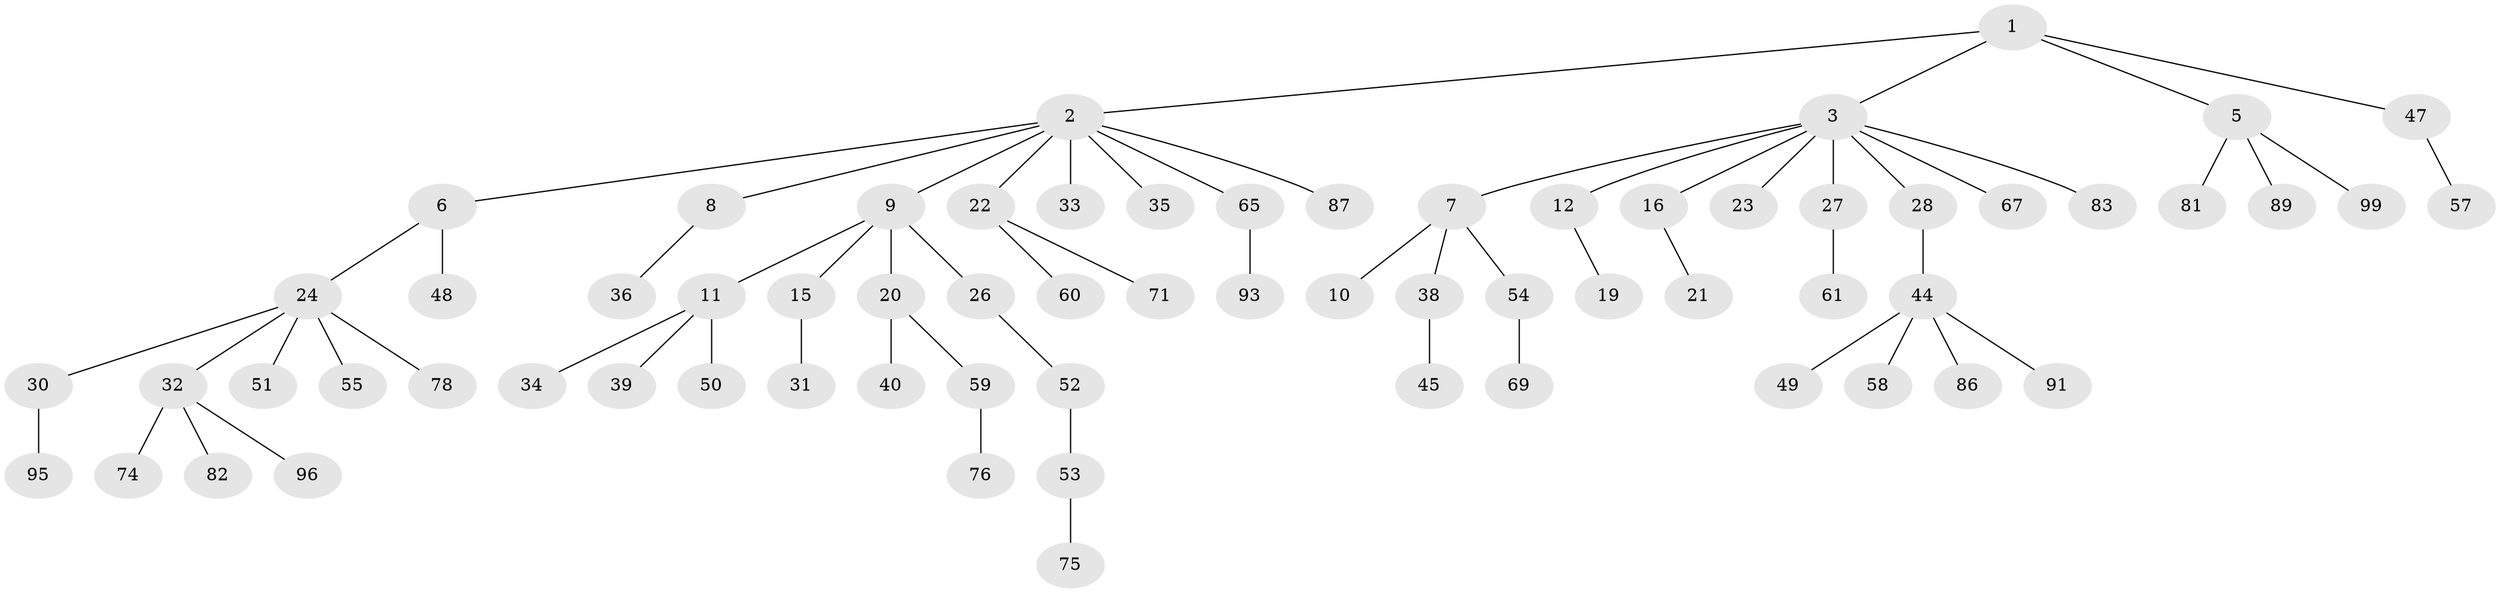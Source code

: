 // original degree distribution, {4: 0.04, 5: 0.03, 8: 0.01, 6: 0.01, 3: 0.17, 1: 0.51, 2: 0.22, 7: 0.01}
// Generated by graph-tools (version 1.1) at 2025/11/02/21/25 10:11:10]
// undirected, 67 vertices, 66 edges
graph export_dot {
graph [start="1"]
  node [color=gray90,style=filled];
  1;
  2 [super="+4"];
  3 [super="+14"];
  5 [super="+37"];
  6 [super="+46"];
  7 [super="+41"];
  8 [super="+70"];
  9 [super="+13"];
  10;
  11 [super="+17"];
  12 [super="+77"];
  15 [super="+94"];
  16 [super="+18"];
  19 [super="+80"];
  20 [super="+97"];
  21 [super="+29"];
  22 [super="+25"];
  23;
  24 [super="+72"];
  26;
  27 [super="+73"];
  28;
  30 [super="+42"];
  31 [super="+43"];
  32 [super="+85"];
  33;
  34;
  35;
  36;
  38 [super="+100"];
  39 [super="+92"];
  40;
  44 [super="+62"];
  45 [super="+56"];
  47 [super="+64"];
  48 [super="+66"];
  49;
  50;
  51;
  52;
  53 [super="+68"];
  54;
  55;
  57 [super="+90"];
  58 [super="+63"];
  59;
  60;
  61 [super="+98"];
  65 [super="+88"];
  67;
  69 [super="+84"];
  71;
  74 [super="+79"];
  75;
  76;
  78;
  81;
  82;
  83;
  86;
  87;
  89;
  91;
  93;
  95;
  96;
  99;
  1 -- 2;
  1 -- 3;
  1 -- 5;
  1 -- 47;
  2 -- 8;
  2 -- 33;
  2 -- 87;
  2 -- 65;
  2 -- 35;
  2 -- 6;
  2 -- 22;
  2 -- 9;
  3 -- 7;
  3 -- 12;
  3 -- 16;
  3 -- 28;
  3 -- 67;
  3 -- 83;
  3 -- 27;
  3 -- 23;
  5 -- 89;
  5 -- 81;
  5 -- 99;
  6 -- 24;
  6 -- 48;
  7 -- 10;
  7 -- 38;
  7 -- 54;
  8 -- 36;
  9 -- 11;
  9 -- 20;
  9 -- 26;
  9 -- 15;
  11 -- 34;
  11 -- 50;
  11 -- 39;
  12 -- 19;
  15 -- 31;
  16 -- 21;
  20 -- 40;
  20 -- 59;
  22 -- 60;
  22 -- 71;
  24 -- 30;
  24 -- 32;
  24 -- 51;
  24 -- 55;
  24 -- 78;
  26 -- 52;
  27 -- 61;
  28 -- 44;
  30 -- 95;
  32 -- 74;
  32 -- 82;
  32 -- 96;
  38 -- 45;
  44 -- 49;
  44 -- 58;
  44 -- 91;
  44 -- 86;
  47 -- 57;
  52 -- 53;
  53 -- 75;
  54 -- 69;
  59 -- 76;
  65 -- 93;
}

